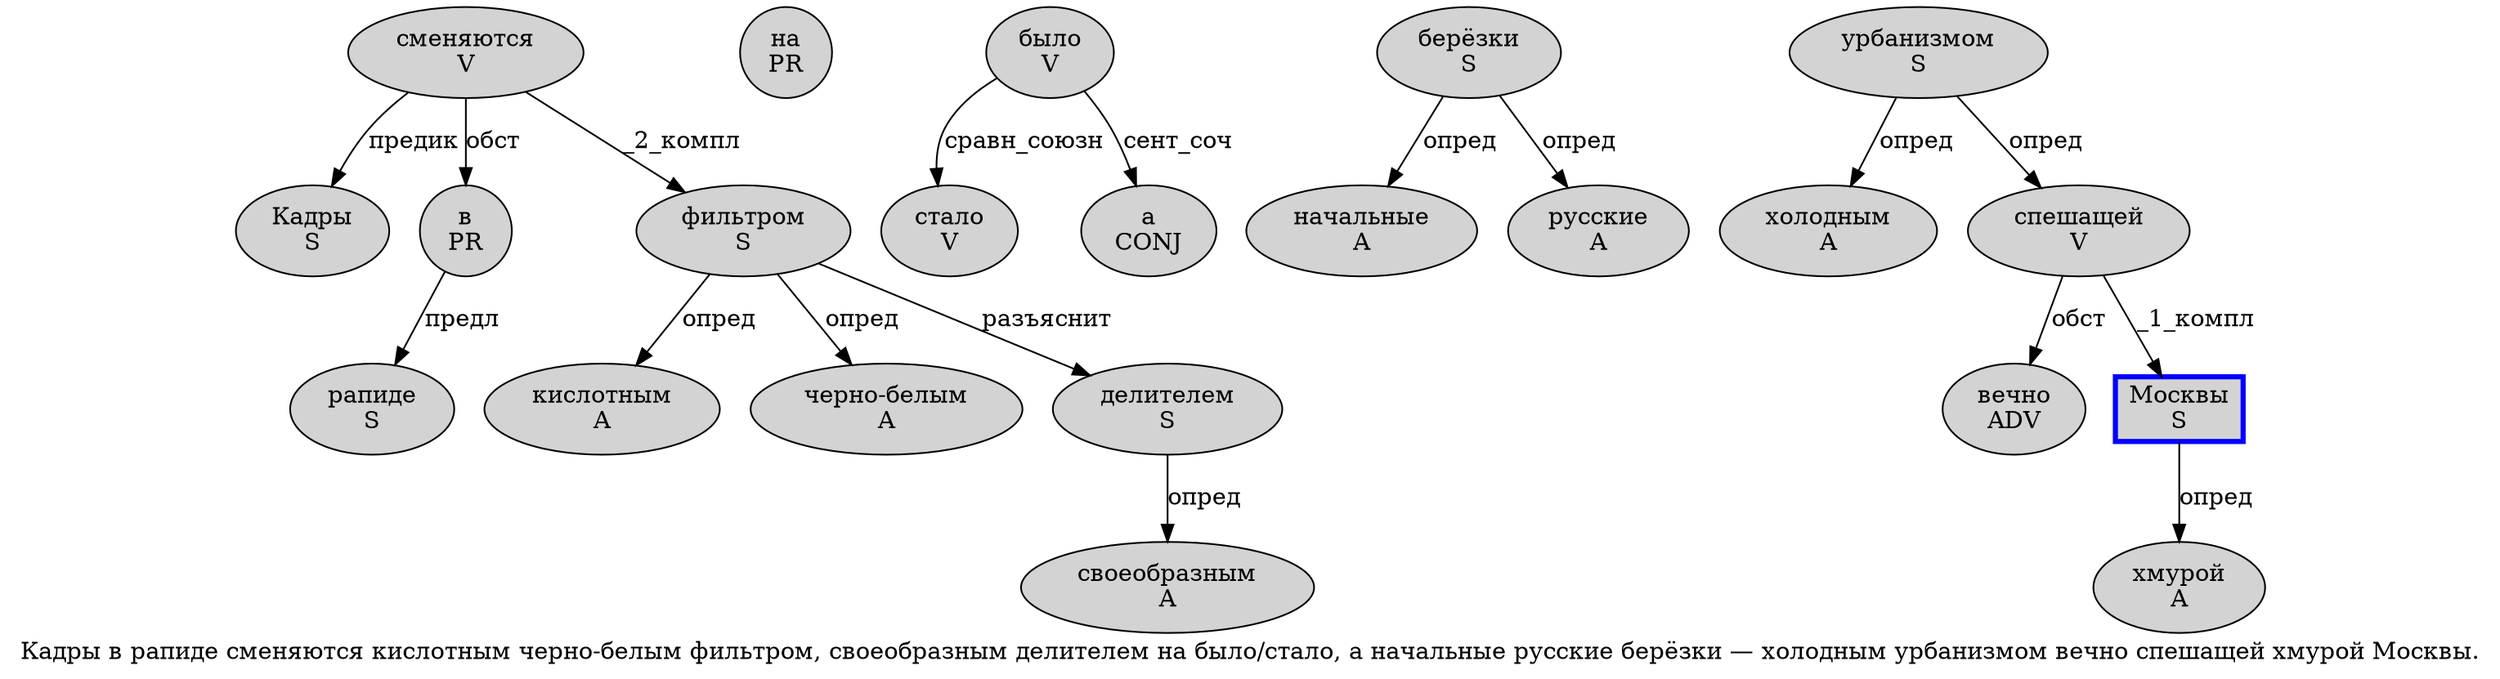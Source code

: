 digraph SENTENCE_2226 {
	graph [label="Кадры в рапиде сменяются кислотным черно-белым фильтром, своеобразным делителем на было/стало, а начальные русские берёзки — холодным урбанизмом вечно спешащей хмурой Москвы."]
	node [style=filled]
		0 [label="Кадры
S" color="" fillcolor=lightgray penwidth=1 shape=ellipse]
		1 [label="в
PR" color="" fillcolor=lightgray penwidth=1 shape=ellipse]
		2 [label="рапиде
S" color="" fillcolor=lightgray penwidth=1 shape=ellipse]
		3 [label="сменяются
V" color="" fillcolor=lightgray penwidth=1 shape=ellipse]
		4 [label="кислотным
A" color="" fillcolor=lightgray penwidth=1 shape=ellipse]
		5 [label="черно-белым
A" color="" fillcolor=lightgray penwidth=1 shape=ellipse]
		6 [label="фильтром
S" color="" fillcolor=lightgray penwidth=1 shape=ellipse]
		8 [label="своеобразным
A" color="" fillcolor=lightgray penwidth=1 shape=ellipse]
		9 [label="делителем
S" color="" fillcolor=lightgray penwidth=1 shape=ellipse]
		10 [label="на
PR" color="" fillcolor=lightgray penwidth=1 shape=ellipse]
		11 [label="было
V" color="" fillcolor=lightgray penwidth=1 shape=ellipse]
		13 [label="стало
V" color="" fillcolor=lightgray penwidth=1 shape=ellipse]
		15 [label="а
CONJ" color="" fillcolor=lightgray penwidth=1 shape=ellipse]
		16 [label="начальные
A" color="" fillcolor=lightgray penwidth=1 shape=ellipse]
		17 [label="русские
A" color="" fillcolor=lightgray penwidth=1 shape=ellipse]
		18 [label="берёзки
S" color="" fillcolor=lightgray penwidth=1 shape=ellipse]
		20 [label="холодным
A" color="" fillcolor=lightgray penwidth=1 shape=ellipse]
		21 [label="урбанизмом
S" color="" fillcolor=lightgray penwidth=1 shape=ellipse]
		22 [label="вечно
ADV" color="" fillcolor=lightgray penwidth=1 shape=ellipse]
		23 [label="спешащей
V" color="" fillcolor=lightgray penwidth=1 shape=ellipse]
		24 [label="хмурой
A" color="" fillcolor=lightgray penwidth=1 shape=ellipse]
		25 [label="Москвы
S" color=blue fillcolor=lightgray penwidth=3 shape=box]
			23 -> 22 [label="обст"]
			23 -> 25 [label="_1_компл"]
			11 -> 13 [label="сравн_союзн"]
			11 -> 15 [label="сент_соч"]
			21 -> 20 [label="опред"]
			21 -> 23 [label="опред"]
			9 -> 8 [label="опред"]
			1 -> 2 [label="предл"]
			3 -> 0 [label="предик"]
			3 -> 1 [label="обст"]
			3 -> 6 [label="_2_компл"]
			6 -> 4 [label="опред"]
			6 -> 5 [label="опред"]
			6 -> 9 [label="разъяснит"]
			18 -> 16 [label="опред"]
			18 -> 17 [label="опред"]
			25 -> 24 [label="опред"]
}